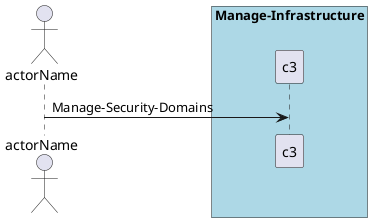 @startuml
Actor "actorName" as A

box "Manage-Infrastructure" #lightblue
participant "c3" as S
A -> S : Manage-Security-Domains
end box

@enduml
